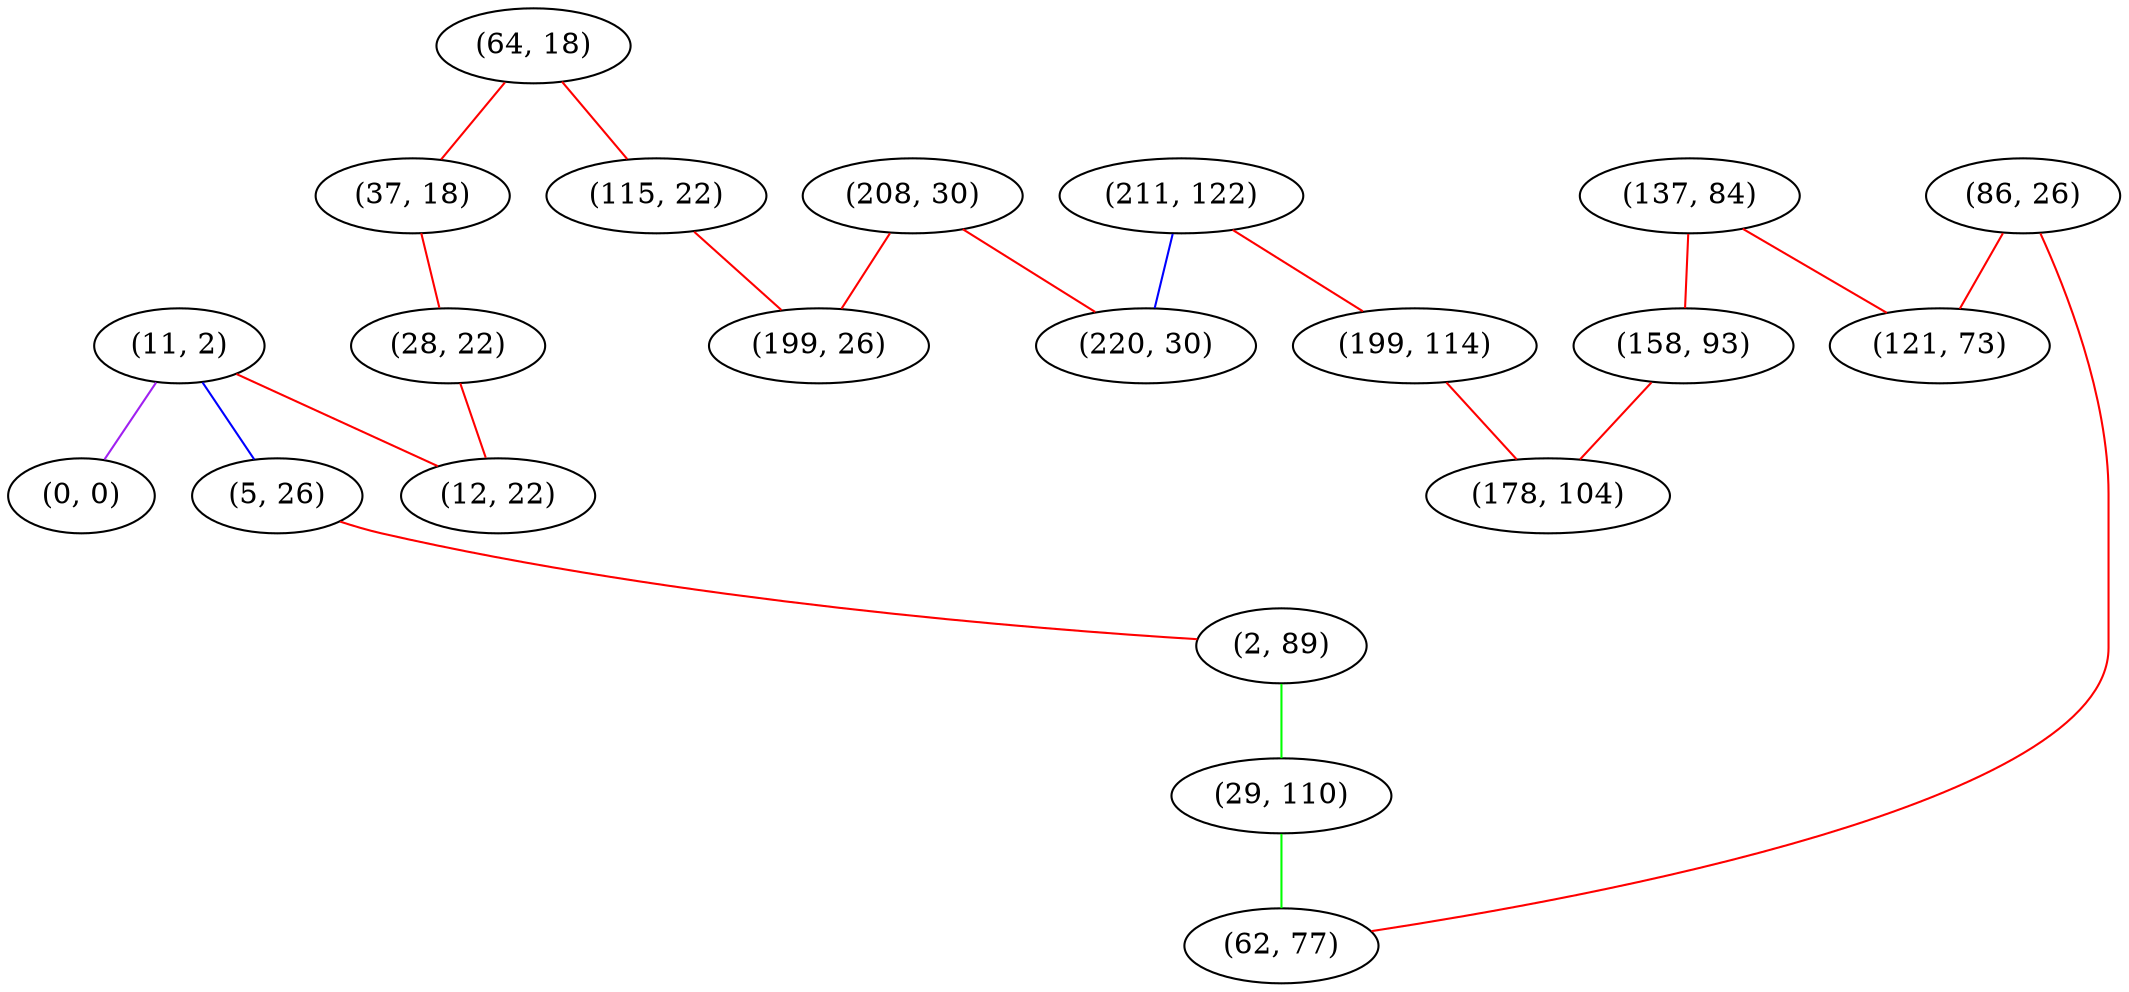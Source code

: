 graph "" {
"(11, 2)";
"(0, 0)";
"(64, 18)";
"(115, 22)";
"(137, 84)";
"(208, 30)";
"(211, 122)";
"(86, 26)";
"(37, 18)";
"(28, 22)";
"(158, 93)";
"(12, 22)";
"(5, 26)";
"(199, 114)";
"(2, 89)";
"(199, 26)";
"(29, 110)";
"(178, 104)";
"(121, 73)";
"(62, 77)";
"(220, 30)";
"(11, 2)" -- "(0, 0)"  [color=purple, key=0, weight=4];
"(11, 2)" -- "(5, 26)"  [color=blue, key=0, weight=3];
"(11, 2)" -- "(12, 22)"  [color=red, key=0, weight=1];
"(64, 18)" -- "(37, 18)"  [color=red, key=0, weight=1];
"(64, 18)" -- "(115, 22)"  [color=red, key=0, weight=1];
"(115, 22)" -- "(199, 26)"  [color=red, key=0, weight=1];
"(137, 84)" -- "(121, 73)"  [color=red, key=0, weight=1];
"(137, 84)" -- "(158, 93)"  [color=red, key=0, weight=1];
"(208, 30)" -- "(220, 30)"  [color=red, key=0, weight=1];
"(208, 30)" -- "(199, 26)"  [color=red, key=0, weight=1];
"(211, 122)" -- "(220, 30)"  [color=blue, key=0, weight=3];
"(211, 122)" -- "(199, 114)"  [color=red, key=0, weight=1];
"(86, 26)" -- "(121, 73)"  [color=red, key=0, weight=1];
"(86, 26)" -- "(62, 77)"  [color=red, key=0, weight=1];
"(37, 18)" -- "(28, 22)"  [color=red, key=0, weight=1];
"(28, 22)" -- "(12, 22)"  [color=red, key=0, weight=1];
"(158, 93)" -- "(178, 104)"  [color=red, key=0, weight=1];
"(5, 26)" -- "(2, 89)"  [color=red, key=0, weight=1];
"(199, 114)" -- "(178, 104)"  [color=red, key=0, weight=1];
"(2, 89)" -- "(29, 110)"  [color=green, key=0, weight=2];
"(29, 110)" -- "(62, 77)"  [color=green, key=0, weight=2];
}
